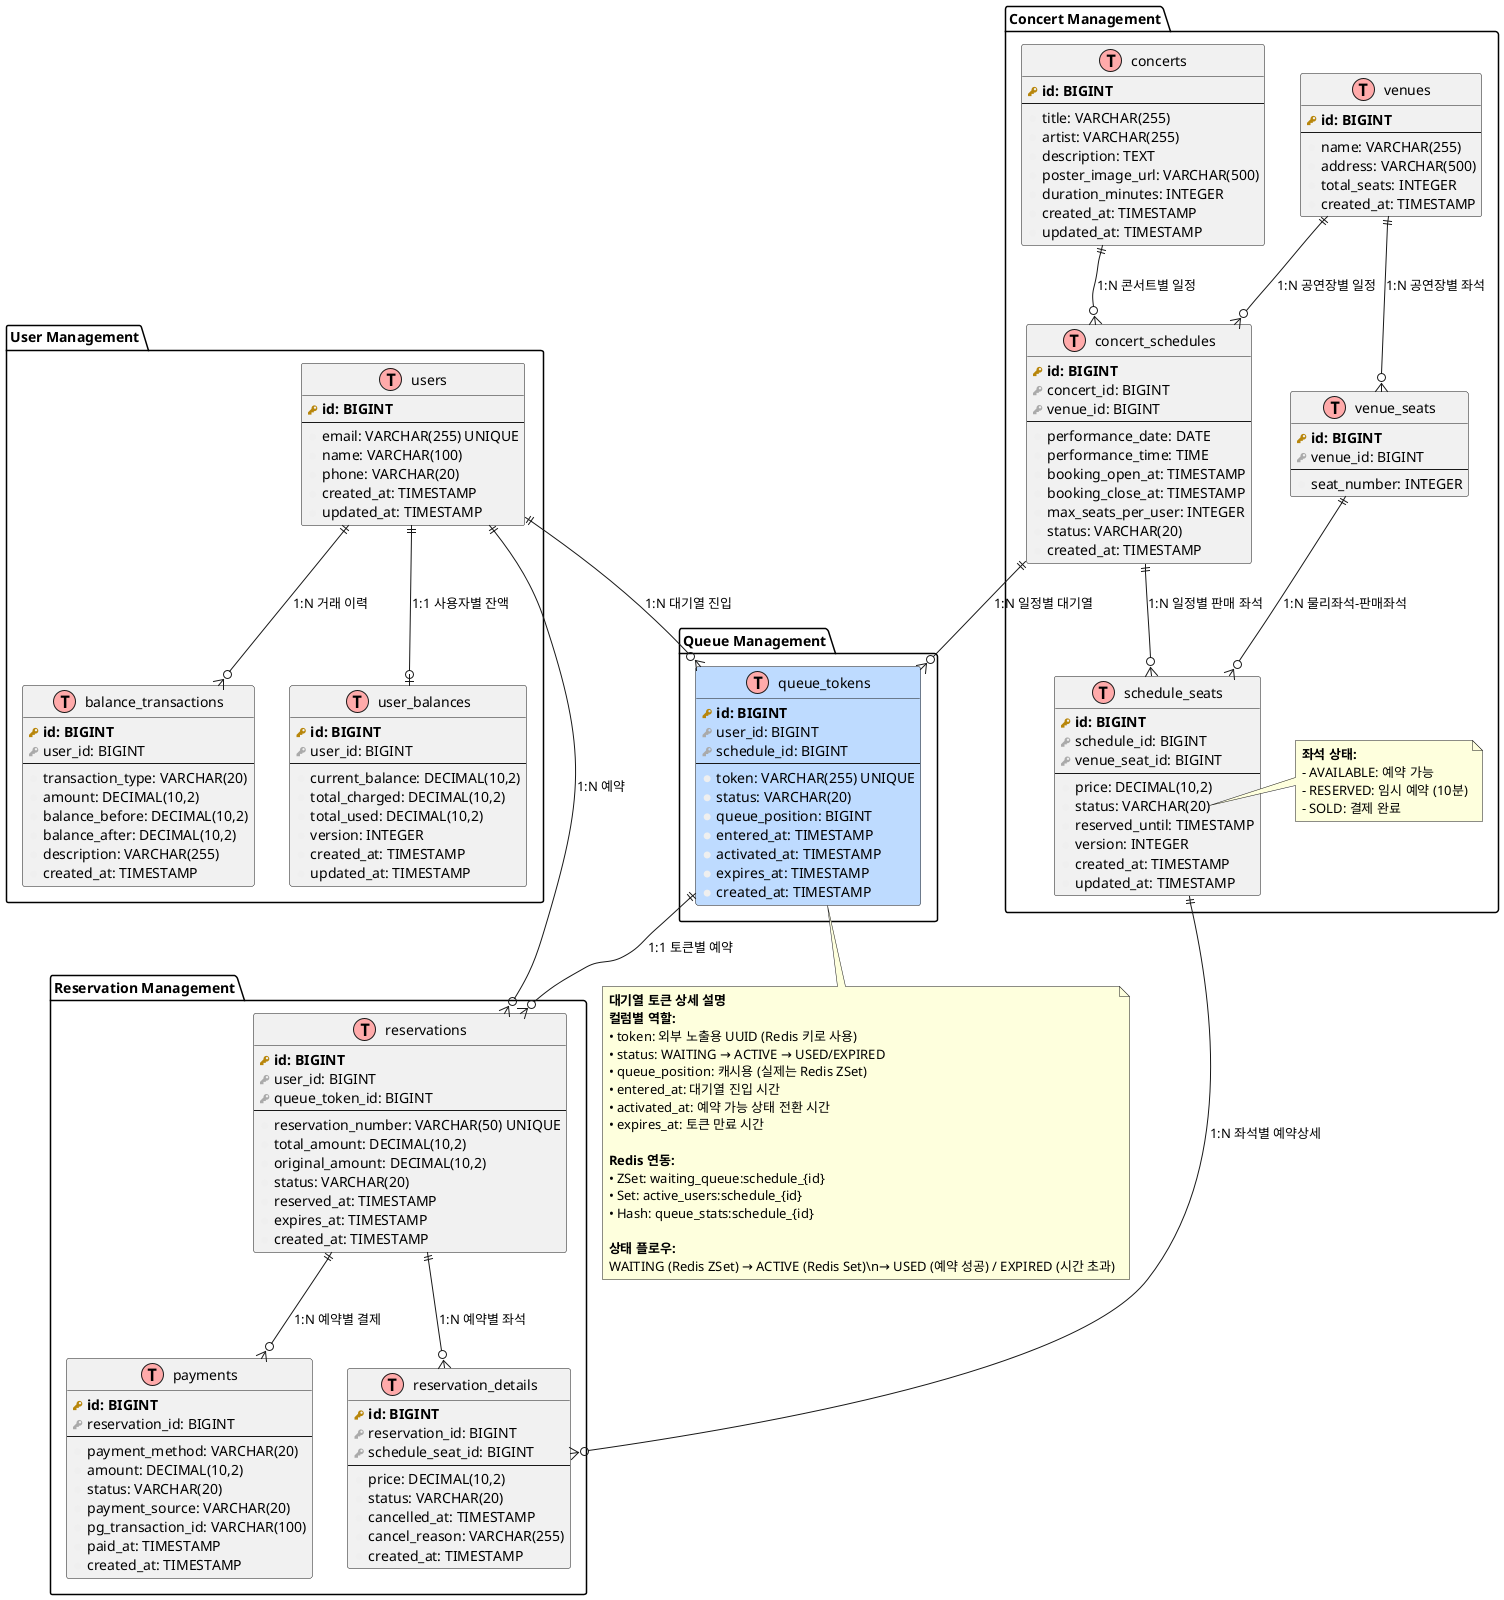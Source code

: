 @startuml Concert Reservation System ERD
!define PRIMARY_KEY(x) <b><color:#b8860b><&key></color> x</b>
!define FOREIGN_KEY(x) <color:#aaaaaa><&key></color> x
!define COLUMN(x) <color:#efefef><&media-record></color> x
!define TABLE(x) entity x << (T, #FFAAAA) >>


package "User Management" as UserPkg {
  ' 사용자
  TABLE(users) {
    PRIMARY_KEY(id: BIGINT)
    --
    COLUMN(email: VARCHAR(255) UNIQUE)
    COLUMN(name: VARCHAR(100))
    COLUMN(phone: VARCHAR(20))
    COLUMN(created_at: TIMESTAMP)
    COLUMN(updated_at: TIMESTAMP)
  }

  ' 사용자 잔액
  TABLE(user_balances) {
    PRIMARY_KEY(id: BIGINT)
    FOREIGN_KEY(user_id: BIGINT)
    --
    COLUMN(current_balance: DECIMAL(10,2))
    COLUMN(total_charged: DECIMAL(10,2))
    COLUMN(total_used: DECIMAL(10,2))
    COLUMN(version: INTEGER)
    COLUMN(created_at: TIMESTAMP)
    COLUMN(updated_at: TIMESTAMP)
  }

  ' 잔액 거래 이력
  TABLE(balance_transactions) {
    PRIMARY_KEY(id: BIGINT)
    FOREIGN_KEY(user_id: BIGINT)
    --
    COLUMN(transaction_type: VARCHAR(20))
    COLUMN(amount: DECIMAL(10,2))
    COLUMN(balance_before: DECIMAL(10,2))
    COLUMN(balance_after: DECIMAL(10,2))
    COLUMN(description: VARCHAR(255))
    COLUMN(created_at: TIMESTAMP)
  }
}

package "Queue Management" as QueuePkg {
  ' 대기열 토큰 (핵심 기능)
  TABLE(queue_tokens) #bedbff {
    PRIMARY_KEY(id: BIGINT)
    FOREIGN_KEY(user_id: BIGINT)
    FOREIGN_KEY(schedule_id: BIGINT)
    --
    COLUMN(token: VARCHAR(255) UNIQUE)
    COLUMN(status: VARCHAR(20))
    COLUMN(queue_position: BIGINT)
    COLUMN(entered_at: TIMESTAMP)
    COLUMN(activated_at: TIMESTAMP)
    COLUMN(expires_at: TIMESTAMP)
    COLUMN(created_at: TIMESTAMP)
  }
}

note as queueTokenMemo 
**대기열 토큰 상세 설명**
**컬럼별 역할:**
• token: 외부 노출용 UUID (Redis 키로 사용)
• status: WAITING → ACTIVE → USED/EXPIRED
• queue_position: 캐시용 (실제는 Redis ZSet)
• entered_at: 대기열 진입 시간
• activated_at: 예약 가능 상태 전환 시간
• expires_at: 토큰 만료 시간

**Redis 연동:**
• ZSet: waiting_queue:schedule_{id}
• Set: active_users:schedule_{id}
• Hash: queue_stats:schedule_{id}

**상태 플로우:**
WAITING (Redis ZSet) → ACTIVE (Redis Set)\n→ USED (예약 성공) / EXPIRED (시간 초과)
end note
queue_tokens .. queueTokenMemo

package "Concert Management" as ConcertPkg {
  ' 콘서트 (기본 정보)
  TABLE(concerts) {
    PRIMARY_KEY(id: BIGINT)
    --
    COLUMN(title: VARCHAR(255))
    COLUMN(artist: VARCHAR(255))
    COLUMN(description: TEXT)
    COLUMN(poster_image_url: VARCHAR(500))
    COLUMN(duration_minutes: INTEGER)
    COLUMN(created_at: TIMESTAMP)
    COLUMN(updated_at: TIMESTAMP)
  }

  ' 공연장
  TABLE(venues) {
    PRIMARY_KEY(id: BIGINT)
    --
    COLUMN(name: VARCHAR(255))
    COLUMN(address: VARCHAR(500))
    COLUMN(total_seats: INTEGER)
    COLUMN(created_at: TIMESTAMP)
  }

  ' 콘서트 일정
  TABLE(concert_schedules) {
    PRIMARY_KEY(id: BIGINT)
    FOREIGN_KEY(concert_id: BIGINT)
    FOREIGN_KEY(venue_id: BIGINT)
    --
    COLUMN(performance_date: DATE)
    COLUMN(performance_time: TIME)
    COLUMN(booking_open_at: TIMESTAMP)
    COLUMN(booking_close_at: TIMESTAMP)
    COLUMN(max_seats_per_user: INTEGER)
    COLUMN(status: VARCHAR(20))
    COLUMN(created_at: TIMESTAMP)
  }

  ' 물리적 좌석
  TABLE(venue_seats) {
    PRIMARY_KEY(id: BIGINT)
    FOREIGN_KEY(venue_id: BIGINT)
    --
    COLUMN(seat_number: INTEGER)
  }

  ' 일정별 좌석 (예약 가능한 좌석)
  TABLE(schedule_seats) {
    PRIMARY_KEY(id: BIGINT)
    FOREIGN_KEY(schedule_id: BIGINT)
    FOREIGN_KEY(venue_seat_id: BIGINT)
    --
    COLUMN(price: DECIMAL(10,2))
    COLUMN(status: VARCHAR(20))
    COLUMN(reserved_until: TIMESTAMP)
    COLUMN(version: INTEGER)
    COLUMN(created_at: TIMESTAMP)
    COLUMN(updated_at: TIMESTAMP)
  }
  note right of schedule_seats::status
    **좌석 상태:**
    - AVAILABLE: 예약 가능
    - RESERVED: 임시 예약 (10분)
    - SOLD: 결제 완료
  end note
}

package "Reservation Management" as ReservationPkg {
  ' 예약
  TABLE(reservations) {
    PRIMARY_KEY(id: BIGINT)
    FOREIGN_KEY(user_id: BIGINT)
    FOREIGN_KEY(queue_token_id: BIGINT)
    --
    COLUMN(reservation_number: VARCHAR(50) UNIQUE)
    COLUMN(total_amount: DECIMAL(10,2))
    COLUMN(original_amount: DECIMAL(10,2))
    COLUMN(status: VARCHAR(20))
    COLUMN(reserved_at: TIMESTAMP)
    COLUMN(expires_at: TIMESTAMP)
    COLUMN(created_at: TIMESTAMP)
  }

  ' 예약 상세 (좌석별)
  TABLE(reservation_details) {
    PRIMARY_KEY(id: BIGINT)
    FOREIGN_KEY(reservation_id: BIGINT)
    FOREIGN_KEY(schedule_seat_id: BIGINT)
    --
    COLUMN(price: DECIMAL(10,2))
    COLUMN(status: VARCHAR(20))
    COLUMN(cancelled_at: TIMESTAMP)
    COLUMN(cancel_reason: VARCHAR(255))
    COLUMN(created_at: TIMESTAMP)
  }

  ' 결제
  TABLE(payments) {
    PRIMARY_KEY(id: BIGINT)
    FOREIGN_KEY(reservation_id: BIGINT)
    --
    COLUMN(payment_method: VARCHAR(20))
    COLUMN(amount: DECIMAL(10,2))
    COLUMN(status: VARCHAR(20))
    COLUMN(payment_source: VARCHAR(20))
    COLUMN(pg_transaction_id: VARCHAR(100))
    COLUMN(paid_at: TIMESTAMP)
    COLUMN(created_at: TIMESTAMP)
  }
}

' === 관계 설정 ===

' User 관계
users ||--o| user_balances : "1:1 사용자별 잔액"
users ||--o{ balance_transactions : "1:N 거래 이력"
users ||--o{ queue_tokens : "1:N 대기열 진입"
users ||-right-o{ reservations : "1:N 예약"

' Concert 관계
concerts ||--o{ concert_schedules : "1:N 콘서트별 일정"
venues ||--o{ concert_schedules : "1:N 공연장별 일정"
venues ||--o{ venue_seats : "1:N 공연장별 좌석"

' Schedule 관계
concert_schedules ||--o{ schedule_seats : "1:N 일정별 판매 좌석"
concert_schedules ||--o{ queue_tokens : "1:N 일정별 대기열"
venue_seats ||--o{ schedule_seats : "1:N 물리좌석-판매좌석"

' Reservation 관계
reservations ||--o{ reservation_details : "1:N 예약별 좌석"
reservations ||--o{ payments : "1:N 예약별 결제"
schedule_seats ||--o{ reservation_details : "1:N 좌석별 예약상세"
queue_tokens ||--o{ reservations : "1:1 토큰별 예약"

@enduml